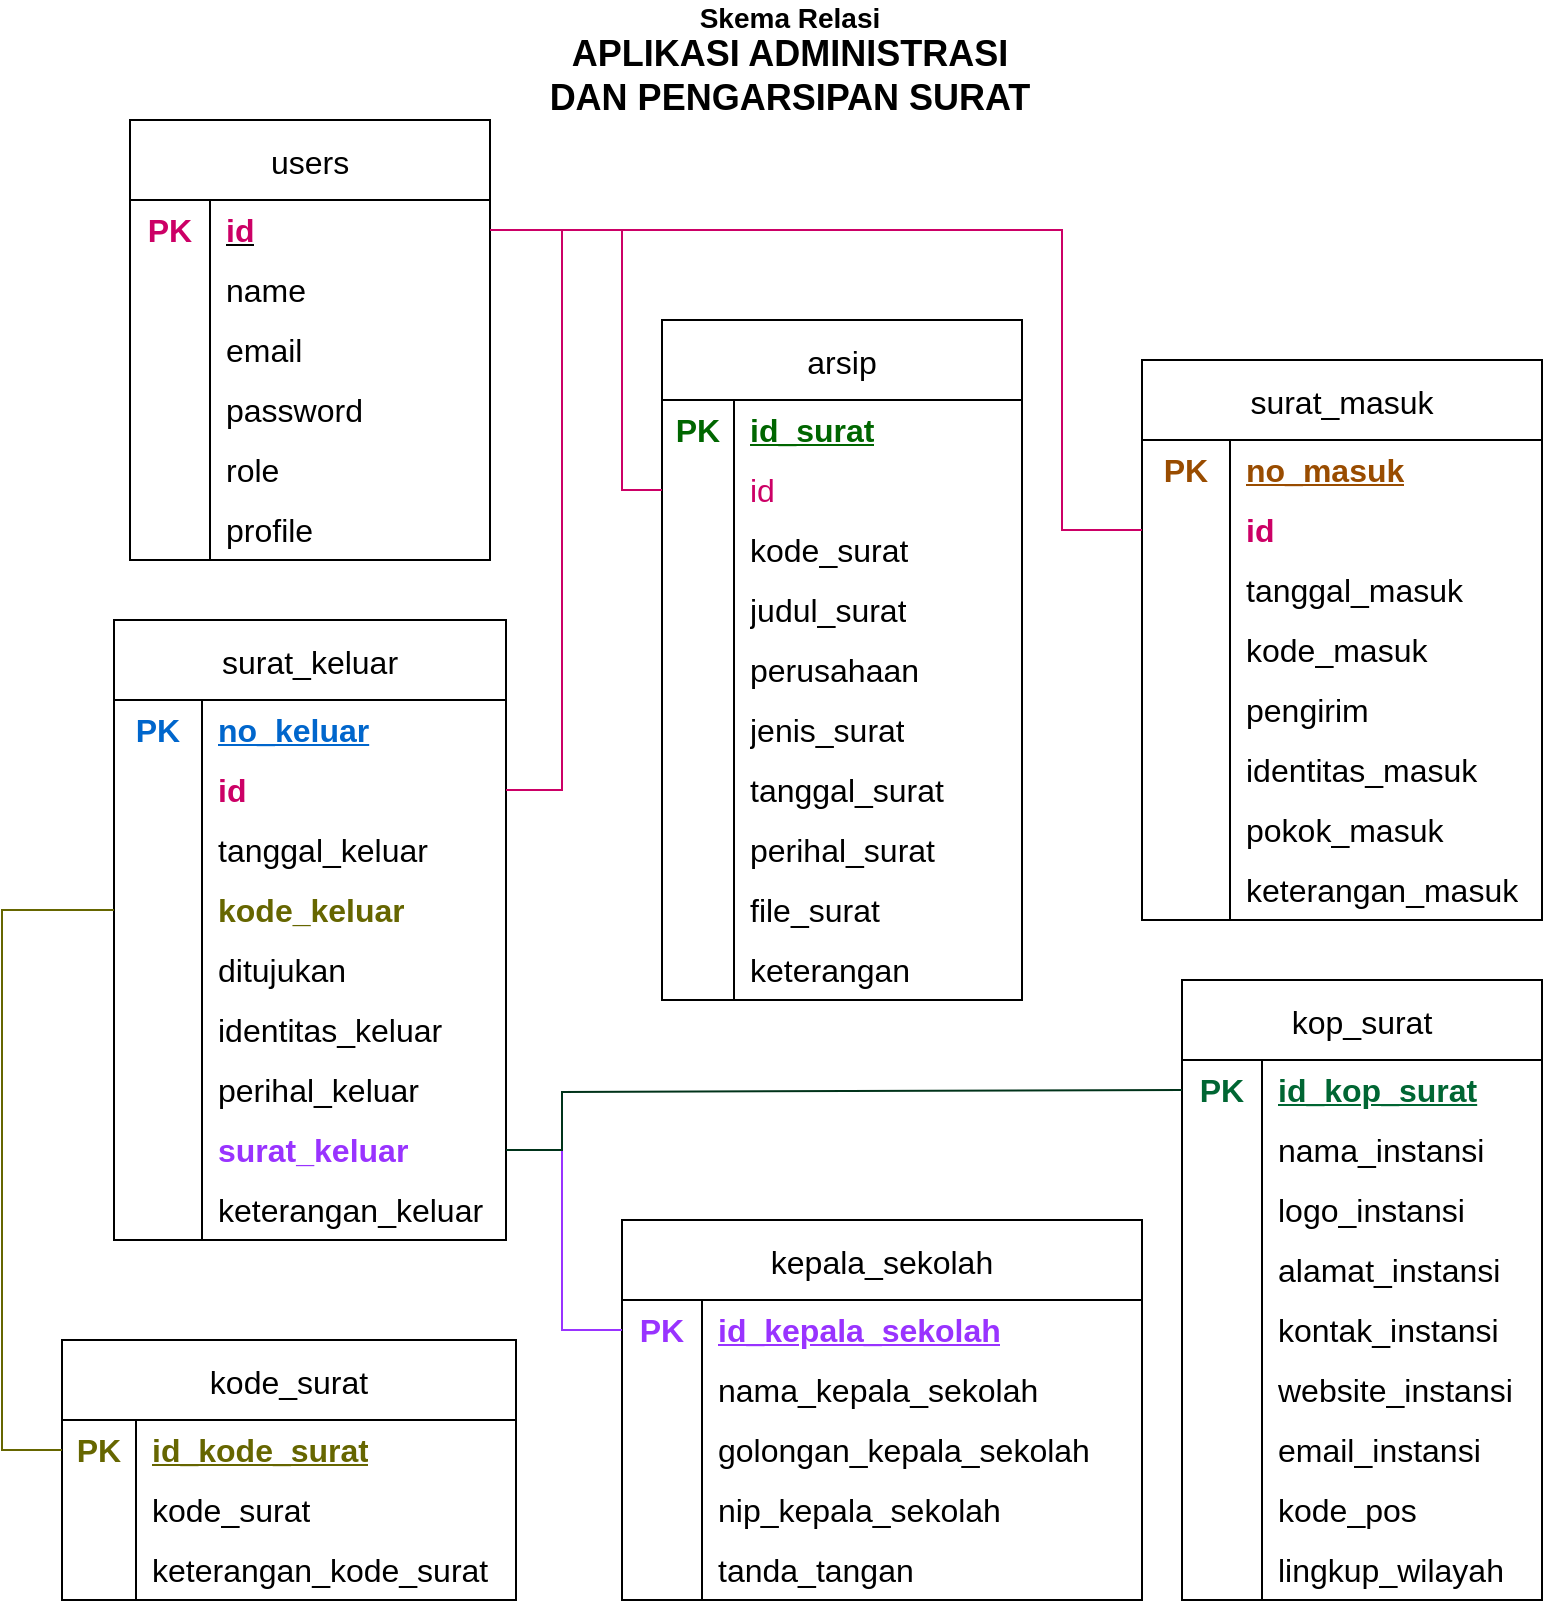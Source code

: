 <mxfile version="22.1.5" type="device">
  <diagram name="Page-1" id="4rf6j6b9VipX6yJ7SyrH">
    <mxGraphModel dx="2311" dy="1389" grid="1" gridSize="10" guides="1" tooltips="1" connect="1" arrows="1" fold="1" page="1" pageScale="1" pageWidth="827" pageHeight="1169" math="0" shadow="0">
      <root>
        <mxCell id="0" />
        <mxCell id="1" parent="0" />
        <mxCell id="3J8MaN5MWI-2DHzcjAFn-1" value="surat_masuk" style="shape=table;startSize=40;container=1;collapsible=0;childLayout=tableLayout;fixedRows=1;rowLines=0;fontStyle=0;strokeColor=default;fontSize=16;" parent="1" vertex="1">
          <mxGeometry x="590" y="320" width="200" height="280" as="geometry" />
        </mxCell>
        <mxCell id="3J8MaN5MWI-2DHzcjAFn-2" value="" style="shape=tableRow;horizontal=0;startSize=0;swimlaneHead=0;swimlaneBody=0;top=0;left=0;bottom=0;right=0;collapsible=0;dropTarget=0;fillColor=none;points=[[0,0.5],[1,0.5]];portConstraint=eastwest;strokeColor=inherit;fontSize=16;strokeWidth=4;" parent="3J8MaN5MWI-2DHzcjAFn-1" vertex="1">
          <mxGeometry y="40" width="200" height="30" as="geometry" />
        </mxCell>
        <mxCell id="3J8MaN5MWI-2DHzcjAFn-3" value="PK" style="shape=partialRectangle;html=1;whiteSpace=wrap;connectable=0;fillColor=none;top=0;left=0;bottom=0;right=0;overflow=hidden;pointerEvents=1;strokeColor=inherit;fontSize=16;fontStyle=1;fontColor=#994C00;" parent="3J8MaN5MWI-2DHzcjAFn-2" vertex="1">
          <mxGeometry width="44" height="30" as="geometry">
            <mxRectangle width="44" height="30" as="alternateBounds" />
          </mxGeometry>
        </mxCell>
        <mxCell id="3J8MaN5MWI-2DHzcjAFn-4" value="&lt;u&gt;no_masuk&lt;/u&gt;" style="shape=partialRectangle;html=1;whiteSpace=wrap;connectable=0;fillColor=none;top=0;left=0;bottom=0;right=0;align=left;spacingLeft=6;overflow=hidden;strokeColor=inherit;fontSize=16;fontStyle=1;fontColor=#994C00;" parent="3J8MaN5MWI-2DHzcjAFn-2" vertex="1">
          <mxGeometry x="44" width="156" height="30" as="geometry">
            <mxRectangle width="156" height="30" as="alternateBounds" />
          </mxGeometry>
        </mxCell>
        <mxCell id="QozbPthCq71kNpS-sbGt-61" value="" style="shape=tableRow;horizontal=0;startSize=0;swimlaneHead=0;swimlaneBody=0;top=0;left=0;bottom=0;right=0;collapsible=0;dropTarget=0;fillColor=none;points=[[0,0.5],[1,0.5]];portConstraint=eastwest;strokeColor=inherit;fontSize=16;" vertex="1" parent="3J8MaN5MWI-2DHzcjAFn-1">
          <mxGeometry y="70" width="200" height="30" as="geometry" />
        </mxCell>
        <mxCell id="QozbPthCq71kNpS-sbGt-62" value="" style="shape=partialRectangle;html=1;whiteSpace=wrap;connectable=0;fillColor=none;top=0;left=0;bottom=0;right=0;overflow=hidden;strokeColor=inherit;fontSize=16;" vertex="1" parent="QozbPthCq71kNpS-sbGt-61">
          <mxGeometry width="44" height="30" as="geometry">
            <mxRectangle width="44" height="30" as="alternateBounds" />
          </mxGeometry>
        </mxCell>
        <mxCell id="QozbPthCq71kNpS-sbGt-63" value="id" style="shape=partialRectangle;html=1;whiteSpace=wrap;connectable=0;fillColor=none;top=0;left=0;bottom=0;right=0;align=left;spacingLeft=6;overflow=hidden;strokeColor=inherit;fontSize=16;fontStyle=1;fontColor=#CC0066;" vertex="1" parent="QozbPthCq71kNpS-sbGt-61">
          <mxGeometry x="44" width="156" height="30" as="geometry">
            <mxRectangle width="156" height="30" as="alternateBounds" />
          </mxGeometry>
        </mxCell>
        <mxCell id="3J8MaN5MWI-2DHzcjAFn-5" value="" style="shape=tableRow;horizontal=0;startSize=0;swimlaneHead=0;swimlaneBody=0;top=0;left=0;bottom=0;right=0;collapsible=0;dropTarget=0;fillColor=none;points=[[0,0.5],[1,0.5]];portConstraint=eastwest;strokeColor=inherit;fontSize=16;" parent="3J8MaN5MWI-2DHzcjAFn-1" vertex="1">
          <mxGeometry y="100" width="200" height="30" as="geometry" />
        </mxCell>
        <mxCell id="3J8MaN5MWI-2DHzcjAFn-6" value="" style="shape=partialRectangle;html=1;whiteSpace=wrap;connectable=0;fillColor=none;top=0;left=0;bottom=0;right=0;overflow=hidden;strokeColor=inherit;fontSize=16;" parent="3J8MaN5MWI-2DHzcjAFn-5" vertex="1">
          <mxGeometry width="44" height="30" as="geometry">
            <mxRectangle width="44" height="30" as="alternateBounds" />
          </mxGeometry>
        </mxCell>
        <mxCell id="3J8MaN5MWI-2DHzcjAFn-7" value="tanggal_masuk" style="shape=partialRectangle;html=1;whiteSpace=wrap;connectable=0;fillColor=none;top=0;left=0;bottom=0;right=0;align=left;spacingLeft=6;overflow=hidden;strokeColor=inherit;fontSize=16;" parent="3J8MaN5MWI-2DHzcjAFn-5" vertex="1">
          <mxGeometry x="44" width="156" height="30" as="geometry">
            <mxRectangle width="156" height="30" as="alternateBounds" />
          </mxGeometry>
        </mxCell>
        <mxCell id="3J8MaN5MWI-2DHzcjAFn-8" value="" style="shape=tableRow;horizontal=0;startSize=0;swimlaneHead=0;swimlaneBody=0;top=0;left=0;bottom=0;right=0;collapsible=0;dropTarget=0;fillColor=none;points=[[0,0.5],[1,0.5]];portConstraint=eastwest;strokeColor=inherit;fontSize=16;" parent="3J8MaN5MWI-2DHzcjAFn-1" vertex="1">
          <mxGeometry y="130" width="200" height="30" as="geometry" />
        </mxCell>
        <mxCell id="3J8MaN5MWI-2DHzcjAFn-9" value="" style="shape=partialRectangle;html=1;whiteSpace=wrap;connectable=0;fillColor=none;top=0;left=0;bottom=0;right=0;overflow=hidden;strokeColor=inherit;fontSize=16;" parent="3J8MaN5MWI-2DHzcjAFn-8" vertex="1">
          <mxGeometry width="44" height="30" as="geometry">
            <mxRectangle width="44" height="30" as="alternateBounds" />
          </mxGeometry>
        </mxCell>
        <mxCell id="3J8MaN5MWI-2DHzcjAFn-10" value="kode_masuk" style="shape=partialRectangle;html=1;whiteSpace=wrap;connectable=0;fillColor=none;top=0;left=0;bottom=0;right=0;align=left;spacingLeft=6;overflow=hidden;strokeColor=inherit;fontSize=16;" parent="3J8MaN5MWI-2DHzcjAFn-8" vertex="1">
          <mxGeometry x="44" width="156" height="30" as="geometry">
            <mxRectangle width="156" height="30" as="alternateBounds" />
          </mxGeometry>
        </mxCell>
        <mxCell id="3J8MaN5MWI-2DHzcjAFn-104" value="" style="shape=tableRow;horizontal=0;startSize=0;swimlaneHead=0;swimlaneBody=0;top=0;left=0;bottom=0;right=0;collapsible=0;dropTarget=0;fillColor=none;points=[[0,0.5],[1,0.5]];portConstraint=eastwest;strokeColor=inherit;fontSize=16;strokeWidth=4;" parent="3J8MaN5MWI-2DHzcjAFn-1" vertex="1">
          <mxGeometry y="160" width="200" height="30" as="geometry" />
        </mxCell>
        <mxCell id="3J8MaN5MWI-2DHzcjAFn-105" value="" style="shape=partialRectangle;html=1;whiteSpace=wrap;connectable=0;fillColor=none;top=0;left=0;bottom=0;right=0;overflow=hidden;pointerEvents=1;strokeColor=inherit;fontSize=16;" parent="3J8MaN5MWI-2DHzcjAFn-104" vertex="1">
          <mxGeometry width="44" height="30" as="geometry">
            <mxRectangle width="44" height="30" as="alternateBounds" />
          </mxGeometry>
        </mxCell>
        <mxCell id="3J8MaN5MWI-2DHzcjAFn-106" value="pengirim" style="shape=partialRectangle;html=1;whiteSpace=wrap;connectable=0;fillColor=none;top=0;left=0;bottom=0;right=0;align=left;spacingLeft=6;overflow=hidden;strokeColor=inherit;fontSize=16;" parent="3J8MaN5MWI-2DHzcjAFn-104" vertex="1">
          <mxGeometry x="44" width="156" height="30" as="geometry">
            <mxRectangle width="156" height="30" as="alternateBounds" />
          </mxGeometry>
        </mxCell>
        <mxCell id="3J8MaN5MWI-2DHzcjAFn-107" value="" style="shape=tableRow;horizontal=0;startSize=0;swimlaneHead=0;swimlaneBody=0;top=0;left=0;bottom=0;right=0;collapsible=0;dropTarget=0;fillColor=none;points=[[0,0.5],[1,0.5]];portConstraint=eastwest;strokeColor=inherit;fontSize=16;" parent="3J8MaN5MWI-2DHzcjAFn-1" vertex="1">
          <mxGeometry y="190" width="200" height="30" as="geometry" />
        </mxCell>
        <mxCell id="3J8MaN5MWI-2DHzcjAFn-108" value="" style="shape=partialRectangle;html=1;whiteSpace=wrap;connectable=0;fillColor=none;top=0;left=0;bottom=0;right=0;overflow=hidden;strokeColor=inherit;fontSize=16;" parent="3J8MaN5MWI-2DHzcjAFn-107" vertex="1">
          <mxGeometry width="44" height="30" as="geometry">
            <mxRectangle width="44" height="30" as="alternateBounds" />
          </mxGeometry>
        </mxCell>
        <mxCell id="3J8MaN5MWI-2DHzcjAFn-109" value="identitas_masuk" style="shape=partialRectangle;html=1;whiteSpace=wrap;connectable=0;fillColor=none;top=0;left=0;bottom=0;right=0;align=left;spacingLeft=6;overflow=hidden;strokeColor=inherit;fontSize=16;" parent="3J8MaN5MWI-2DHzcjAFn-107" vertex="1">
          <mxGeometry x="44" width="156" height="30" as="geometry">
            <mxRectangle width="156" height="30" as="alternateBounds" />
          </mxGeometry>
        </mxCell>
        <mxCell id="3J8MaN5MWI-2DHzcjAFn-110" value="" style="shape=tableRow;horizontal=0;startSize=0;swimlaneHead=0;swimlaneBody=0;top=0;left=0;bottom=0;right=0;collapsible=0;dropTarget=0;fillColor=none;points=[[0,0.5],[1,0.5]];portConstraint=eastwest;strokeColor=inherit;fontSize=16;" parent="3J8MaN5MWI-2DHzcjAFn-1" vertex="1">
          <mxGeometry y="220" width="200" height="30" as="geometry" />
        </mxCell>
        <mxCell id="3J8MaN5MWI-2DHzcjAFn-111" value="" style="shape=partialRectangle;html=1;whiteSpace=wrap;connectable=0;fillColor=none;top=0;left=0;bottom=0;right=0;overflow=hidden;strokeColor=inherit;fontSize=16;" parent="3J8MaN5MWI-2DHzcjAFn-110" vertex="1">
          <mxGeometry width="44" height="30" as="geometry">
            <mxRectangle width="44" height="30" as="alternateBounds" />
          </mxGeometry>
        </mxCell>
        <mxCell id="3J8MaN5MWI-2DHzcjAFn-112" value="pokok_masuk" style="shape=partialRectangle;html=1;whiteSpace=wrap;connectable=0;fillColor=none;top=0;left=0;bottom=0;right=0;align=left;spacingLeft=6;overflow=hidden;strokeColor=inherit;fontSize=16;" parent="3J8MaN5MWI-2DHzcjAFn-110" vertex="1">
          <mxGeometry x="44" width="156" height="30" as="geometry">
            <mxRectangle width="156" height="30" as="alternateBounds" />
          </mxGeometry>
        </mxCell>
        <mxCell id="3J8MaN5MWI-2DHzcjAFn-132" value="" style="shape=tableRow;horizontal=0;startSize=0;swimlaneHead=0;swimlaneBody=0;top=0;left=0;bottom=0;right=0;collapsible=0;dropTarget=0;fillColor=none;points=[[0,0.5],[1,0.5]];portConstraint=eastwest;strokeColor=inherit;fontSize=16;" parent="3J8MaN5MWI-2DHzcjAFn-1" vertex="1">
          <mxGeometry y="250" width="200" height="30" as="geometry" />
        </mxCell>
        <mxCell id="3J8MaN5MWI-2DHzcjAFn-133" value="" style="shape=partialRectangle;html=1;whiteSpace=wrap;connectable=0;fillColor=none;top=0;left=0;bottom=0;right=0;overflow=hidden;strokeColor=inherit;fontSize=16;" parent="3J8MaN5MWI-2DHzcjAFn-132" vertex="1">
          <mxGeometry width="44" height="30" as="geometry">
            <mxRectangle width="44" height="30" as="alternateBounds" />
          </mxGeometry>
        </mxCell>
        <mxCell id="3J8MaN5MWI-2DHzcjAFn-134" value="keterangan_masuk" style="shape=partialRectangle;html=1;whiteSpace=wrap;connectable=0;fillColor=none;top=0;left=0;bottom=0;right=0;align=left;spacingLeft=6;overflow=hidden;strokeColor=inherit;fontSize=16;" parent="3J8MaN5MWI-2DHzcjAFn-132" vertex="1">
          <mxGeometry x="44" width="156" height="30" as="geometry">
            <mxRectangle width="156" height="30" as="alternateBounds" />
          </mxGeometry>
        </mxCell>
        <mxCell id="3J8MaN5MWI-2DHzcjAFn-11" value="surat_keluar" style="shape=table;startSize=40;container=1;collapsible=0;childLayout=tableLayout;fixedRows=1;rowLines=0;fontStyle=0;strokeColor=default;fontSize=16;" parent="1" vertex="1">
          <mxGeometry x="76" y="450" width="196" height="310" as="geometry" />
        </mxCell>
        <mxCell id="3J8MaN5MWI-2DHzcjAFn-12" value="" style="shape=tableRow;horizontal=0;startSize=0;swimlaneHead=0;swimlaneBody=0;top=0;left=0;bottom=0;right=0;collapsible=0;dropTarget=0;fillColor=none;points=[[0,0.5],[1,0.5]];portConstraint=eastwest;strokeColor=inherit;fontSize=16;" parent="3J8MaN5MWI-2DHzcjAFn-11" vertex="1">
          <mxGeometry y="40" width="196" height="30" as="geometry" />
        </mxCell>
        <mxCell id="3J8MaN5MWI-2DHzcjAFn-13" value="&lt;b&gt;PK&lt;/b&gt;" style="shape=partialRectangle;html=1;whiteSpace=wrap;connectable=0;fillColor=none;top=0;left=0;bottom=0;right=0;overflow=hidden;pointerEvents=1;strokeColor=inherit;fontSize=16;fontColor=#0066CC;" parent="3J8MaN5MWI-2DHzcjAFn-12" vertex="1">
          <mxGeometry width="44" height="30" as="geometry">
            <mxRectangle width="44" height="30" as="alternateBounds" />
          </mxGeometry>
        </mxCell>
        <mxCell id="3J8MaN5MWI-2DHzcjAFn-14" value="&lt;u&gt;&lt;b&gt;no_keluar&lt;/b&gt;&lt;/u&gt;" style="shape=partialRectangle;html=1;whiteSpace=wrap;connectable=0;fillColor=none;top=0;left=0;bottom=0;right=0;align=left;spacingLeft=6;overflow=hidden;strokeColor=inherit;fontSize=16;fontColor=#0066CC;" parent="3J8MaN5MWI-2DHzcjAFn-12" vertex="1">
          <mxGeometry x="44" width="152" height="30" as="geometry">
            <mxRectangle width="152" height="30" as="alternateBounds" />
          </mxGeometry>
        </mxCell>
        <mxCell id="QozbPthCq71kNpS-sbGt-30" value="" style="shape=tableRow;horizontal=0;startSize=0;swimlaneHead=0;swimlaneBody=0;top=0;left=0;bottom=0;right=0;collapsible=0;dropTarget=0;fillColor=none;points=[[0,0.5],[1,0.5]];portConstraint=eastwest;strokeColor=inherit;fontSize=16;" vertex="1" parent="3J8MaN5MWI-2DHzcjAFn-11">
          <mxGeometry y="70" width="196" height="30" as="geometry" />
        </mxCell>
        <mxCell id="QozbPthCq71kNpS-sbGt-31" value="" style="shape=partialRectangle;html=1;whiteSpace=wrap;connectable=0;fillColor=none;top=0;left=0;bottom=0;right=0;overflow=hidden;strokeColor=inherit;fontSize=16;" vertex="1" parent="QozbPthCq71kNpS-sbGt-30">
          <mxGeometry width="44" height="30" as="geometry">
            <mxRectangle width="44" height="30" as="alternateBounds" />
          </mxGeometry>
        </mxCell>
        <mxCell id="QozbPthCq71kNpS-sbGt-32" value="&lt;b&gt;id&lt;/b&gt;" style="shape=partialRectangle;html=1;whiteSpace=wrap;connectable=0;fillColor=none;top=0;left=0;bottom=0;right=0;align=left;spacingLeft=6;overflow=hidden;strokeColor=inherit;fontSize=16;fontColor=#CC0066;" vertex="1" parent="QozbPthCq71kNpS-sbGt-30">
          <mxGeometry x="44" width="152" height="30" as="geometry">
            <mxRectangle width="152" height="30" as="alternateBounds" />
          </mxGeometry>
        </mxCell>
        <mxCell id="3J8MaN5MWI-2DHzcjAFn-15" value="" style="shape=tableRow;horizontal=0;startSize=0;swimlaneHead=0;swimlaneBody=0;top=0;left=0;bottom=0;right=0;collapsible=0;dropTarget=0;fillColor=none;points=[[0,0.5],[1,0.5]];portConstraint=eastwest;strokeColor=inherit;fontSize=16;" parent="3J8MaN5MWI-2DHzcjAFn-11" vertex="1">
          <mxGeometry y="100" width="196" height="30" as="geometry" />
        </mxCell>
        <mxCell id="3J8MaN5MWI-2DHzcjAFn-16" value="" style="shape=partialRectangle;html=1;whiteSpace=wrap;connectable=0;fillColor=none;top=0;left=0;bottom=0;right=0;overflow=hidden;strokeColor=inherit;fontSize=16;" parent="3J8MaN5MWI-2DHzcjAFn-15" vertex="1">
          <mxGeometry width="44" height="30" as="geometry">
            <mxRectangle width="44" height="30" as="alternateBounds" />
          </mxGeometry>
        </mxCell>
        <mxCell id="3J8MaN5MWI-2DHzcjAFn-17" value="tanggal_keluar" style="shape=partialRectangle;html=1;whiteSpace=wrap;connectable=0;fillColor=none;top=0;left=0;bottom=0;right=0;align=left;spacingLeft=6;overflow=hidden;strokeColor=inherit;fontSize=16;" parent="3J8MaN5MWI-2DHzcjAFn-15" vertex="1">
          <mxGeometry x="44" width="152" height="30" as="geometry">
            <mxRectangle width="152" height="30" as="alternateBounds" />
          </mxGeometry>
        </mxCell>
        <mxCell id="3J8MaN5MWI-2DHzcjAFn-18" value="" style="shape=tableRow;horizontal=0;startSize=0;swimlaneHead=0;swimlaneBody=0;top=0;left=0;bottom=0;right=0;collapsible=0;dropTarget=0;fillColor=none;points=[[0,0.5],[1,0.5]];portConstraint=eastwest;strokeColor=inherit;fontSize=16;" parent="3J8MaN5MWI-2DHzcjAFn-11" vertex="1">
          <mxGeometry y="130" width="196" height="30" as="geometry" />
        </mxCell>
        <mxCell id="3J8MaN5MWI-2DHzcjAFn-19" value="" style="shape=partialRectangle;html=1;whiteSpace=wrap;connectable=0;fillColor=none;top=0;left=0;bottom=0;right=0;overflow=hidden;strokeColor=inherit;fontSize=16;" parent="3J8MaN5MWI-2DHzcjAFn-18" vertex="1">
          <mxGeometry width="44" height="30" as="geometry">
            <mxRectangle width="44" height="30" as="alternateBounds" />
          </mxGeometry>
        </mxCell>
        <mxCell id="3J8MaN5MWI-2DHzcjAFn-20" value="kode_keluar" style="shape=partialRectangle;html=1;whiteSpace=wrap;connectable=0;fillColor=none;top=0;left=0;bottom=0;right=0;align=left;spacingLeft=6;overflow=hidden;strokeColor=inherit;fontSize=16;fontColor=#666600;fontStyle=1" parent="3J8MaN5MWI-2DHzcjAFn-18" vertex="1">
          <mxGeometry x="44" width="152" height="30" as="geometry">
            <mxRectangle width="152" height="30" as="alternateBounds" />
          </mxGeometry>
        </mxCell>
        <mxCell id="3J8MaN5MWI-2DHzcjAFn-135" value="" style="shape=tableRow;horizontal=0;startSize=0;swimlaneHead=0;swimlaneBody=0;top=0;left=0;bottom=0;right=0;collapsible=0;dropTarget=0;fillColor=none;points=[[0,0.5],[1,0.5]];portConstraint=eastwest;strokeColor=inherit;fontSize=16;" parent="3J8MaN5MWI-2DHzcjAFn-11" vertex="1">
          <mxGeometry y="160" width="196" height="30" as="geometry" />
        </mxCell>
        <mxCell id="3J8MaN5MWI-2DHzcjAFn-136" value="" style="shape=partialRectangle;html=1;whiteSpace=wrap;connectable=0;fillColor=none;top=0;left=0;bottom=0;right=0;overflow=hidden;pointerEvents=1;strokeColor=inherit;fontSize=16;" parent="3J8MaN5MWI-2DHzcjAFn-135" vertex="1">
          <mxGeometry width="44" height="30" as="geometry">
            <mxRectangle width="44" height="30" as="alternateBounds" />
          </mxGeometry>
        </mxCell>
        <mxCell id="3J8MaN5MWI-2DHzcjAFn-137" value="ditujukan" style="shape=partialRectangle;html=1;whiteSpace=wrap;connectable=0;fillColor=none;top=0;left=0;bottom=0;right=0;align=left;spacingLeft=6;overflow=hidden;strokeColor=inherit;fontSize=16;" parent="3J8MaN5MWI-2DHzcjAFn-135" vertex="1">
          <mxGeometry x="44" width="152" height="30" as="geometry">
            <mxRectangle width="152" height="30" as="alternateBounds" />
          </mxGeometry>
        </mxCell>
        <mxCell id="3J8MaN5MWI-2DHzcjAFn-138" value="" style="shape=tableRow;horizontal=0;startSize=0;swimlaneHead=0;swimlaneBody=0;top=0;left=0;bottom=0;right=0;collapsible=0;dropTarget=0;fillColor=none;points=[[0,0.5],[1,0.5]];portConstraint=eastwest;strokeColor=inherit;fontSize=16;" parent="3J8MaN5MWI-2DHzcjAFn-11" vertex="1">
          <mxGeometry y="190" width="196" height="30" as="geometry" />
        </mxCell>
        <mxCell id="3J8MaN5MWI-2DHzcjAFn-139" value="" style="shape=partialRectangle;html=1;whiteSpace=wrap;connectable=0;fillColor=none;top=0;left=0;bottom=0;right=0;overflow=hidden;strokeColor=inherit;fontSize=16;" parent="3J8MaN5MWI-2DHzcjAFn-138" vertex="1">
          <mxGeometry width="44" height="30" as="geometry">
            <mxRectangle width="44" height="30" as="alternateBounds" />
          </mxGeometry>
        </mxCell>
        <mxCell id="3J8MaN5MWI-2DHzcjAFn-140" value="identitas_keluar" style="shape=partialRectangle;html=1;whiteSpace=wrap;connectable=0;fillColor=none;top=0;left=0;bottom=0;right=0;align=left;spacingLeft=6;overflow=hidden;strokeColor=inherit;fontSize=16;" parent="3J8MaN5MWI-2DHzcjAFn-138" vertex="1">
          <mxGeometry x="44" width="152" height="30" as="geometry">
            <mxRectangle width="152" height="30" as="alternateBounds" />
          </mxGeometry>
        </mxCell>
        <mxCell id="3J8MaN5MWI-2DHzcjAFn-141" value="" style="shape=tableRow;horizontal=0;startSize=0;swimlaneHead=0;swimlaneBody=0;top=0;left=0;bottom=0;right=0;collapsible=0;dropTarget=0;fillColor=none;points=[[0,0.5],[1,0.5]];portConstraint=eastwest;strokeColor=inherit;fontSize=16;" parent="3J8MaN5MWI-2DHzcjAFn-11" vertex="1">
          <mxGeometry y="220" width="196" height="30" as="geometry" />
        </mxCell>
        <mxCell id="3J8MaN5MWI-2DHzcjAFn-142" value="" style="shape=partialRectangle;html=1;whiteSpace=wrap;connectable=0;fillColor=none;top=0;left=0;bottom=0;right=0;overflow=hidden;strokeColor=inherit;fontSize=16;" parent="3J8MaN5MWI-2DHzcjAFn-141" vertex="1">
          <mxGeometry width="44" height="30" as="geometry">
            <mxRectangle width="44" height="30" as="alternateBounds" />
          </mxGeometry>
        </mxCell>
        <mxCell id="3J8MaN5MWI-2DHzcjAFn-143" value="perihal_keluar" style="shape=partialRectangle;html=1;whiteSpace=wrap;connectable=0;fillColor=none;top=0;left=0;bottom=0;right=0;align=left;spacingLeft=6;overflow=hidden;strokeColor=inherit;fontSize=16;" parent="3J8MaN5MWI-2DHzcjAFn-141" vertex="1">
          <mxGeometry x="44" width="152" height="30" as="geometry">
            <mxRectangle width="152" height="30" as="alternateBounds" />
          </mxGeometry>
        </mxCell>
        <mxCell id="3J8MaN5MWI-2DHzcjAFn-144" value="" style="shape=tableRow;horizontal=0;startSize=0;swimlaneHead=0;swimlaneBody=0;top=0;left=0;bottom=0;right=0;collapsible=0;dropTarget=0;fillColor=none;points=[[0,0.5],[1,0.5]];portConstraint=eastwest;strokeColor=inherit;fontSize=16;" parent="3J8MaN5MWI-2DHzcjAFn-11" vertex="1">
          <mxGeometry y="250" width="196" height="30" as="geometry" />
        </mxCell>
        <mxCell id="3J8MaN5MWI-2DHzcjAFn-145" value="" style="shape=partialRectangle;html=1;whiteSpace=wrap;connectable=0;fillColor=none;top=0;left=0;bottom=0;right=0;overflow=hidden;strokeColor=inherit;fontSize=16;" parent="3J8MaN5MWI-2DHzcjAFn-144" vertex="1">
          <mxGeometry width="44" height="30" as="geometry">
            <mxRectangle width="44" height="30" as="alternateBounds" />
          </mxGeometry>
        </mxCell>
        <mxCell id="3J8MaN5MWI-2DHzcjAFn-146" value="surat_keluar" style="shape=partialRectangle;html=1;whiteSpace=wrap;connectable=0;fillColor=none;top=0;left=0;bottom=0;right=0;align=left;spacingLeft=6;overflow=hidden;strokeColor=inherit;fontSize=16;fontColor=#9933FF;fontStyle=1" parent="3J8MaN5MWI-2DHzcjAFn-144" vertex="1">
          <mxGeometry x="44" width="152" height="30" as="geometry">
            <mxRectangle width="152" height="30" as="alternateBounds" />
          </mxGeometry>
        </mxCell>
        <mxCell id="3J8MaN5MWI-2DHzcjAFn-147" value="" style="shape=tableRow;horizontal=0;startSize=0;swimlaneHead=0;swimlaneBody=0;top=0;left=0;bottom=0;right=0;collapsible=0;dropTarget=0;fillColor=none;points=[[0,0.5],[1,0.5]];portConstraint=eastwest;strokeColor=inherit;fontSize=16;" parent="3J8MaN5MWI-2DHzcjAFn-11" vertex="1">
          <mxGeometry y="280" width="196" height="30" as="geometry" />
        </mxCell>
        <mxCell id="3J8MaN5MWI-2DHzcjAFn-148" value="" style="shape=partialRectangle;html=1;whiteSpace=wrap;connectable=0;fillColor=none;top=0;left=0;bottom=0;right=0;overflow=hidden;strokeColor=inherit;fontSize=16;" parent="3J8MaN5MWI-2DHzcjAFn-147" vertex="1">
          <mxGeometry width="44" height="30" as="geometry">
            <mxRectangle width="44" height="30" as="alternateBounds" />
          </mxGeometry>
        </mxCell>
        <mxCell id="3J8MaN5MWI-2DHzcjAFn-149" value="keterangan_keluar" style="shape=partialRectangle;html=1;whiteSpace=wrap;connectable=0;fillColor=none;top=0;left=0;bottom=0;right=0;align=left;spacingLeft=6;overflow=hidden;strokeColor=inherit;fontSize=16;" parent="3J8MaN5MWI-2DHzcjAFn-147" vertex="1">
          <mxGeometry x="44" width="152" height="30" as="geometry">
            <mxRectangle width="152" height="30" as="alternateBounds" />
          </mxGeometry>
        </mxCell>
        <mxCell id="3J8MaN5MWI-2DHzcjAFn-44" value="&lt;font style=&quot;&quot;&gt;&lt;span style=&quot;font-size: 14px;&quot;&gt;&lt;b&gt;Skema Relasi&lt;/b&gt;&lt;/span&gt;&lt;br&gt;&lt;b style=&quot;&quot;&gt;&lt;font style=&quot;font-size: 18px;&quot;&gt;APLIKASI ADMINISTRASI DAN PENGARSIPAN SURAT&lt;/font&gt;&lt;/b&gt;&lt;br&gt;&lt;/font&gt;" style="text;html=1;strokeColor=none;fillColor=none;align=center;verticalAlign=middle;whiteSpace=wrap;rounded=0;" parent="1" vertex="1">
          <mxGeometry x="289" y="140" width="250" height="60" as="geometry" />
        </mxCell>
        <mxCell id="3J8MaN5MWI-2DHzcjAFn-45" value="arsip" style="shape=table;startSize=40;container=1;collapsible=0;childLayout=tableLayout;fixedRows=1;rowLines=0;fontStyle=0;strokeColor=default;fontSize=16;" parent="1" vertex="1">
          <mxGeometry x="350" y="300" width="180" height="340" as="geometry" />
        </mxCell>
        <mxCell id="3J8MaN5MWI-2DHzcjAFn-46" value="" style="shape=tableRow;horizontal=0;startSize=0;swimlaneHead=0;swimlaneBody=0;top=0;left=0;bottom=0;right=0;collapsible=0;dropTarget=0;fillColor=none;points=[[0,0.5],[1,0.5]];portConstraint=eastwest;strokeColor=inherit;fontSize=16;" parent="3J8MaN5MWI-2DHzcjAFn-45" vertex="1">
          <mxGeometry y="40" width="180" height="30" as="geometry" />
        </mxCell>
        <mxCell id="3J8MaN5MWI-2DHzcjAFn-47" value="&lt;b&gt;PK&lt;/b&gt;" style="shape=partialRectangle;html=1;whiteSpace=wrap;connectable=0;fillColor=none;top=0;left=0;bottom=0;right=0;overflow=hidden;pointerEvents=1;strokeColor=inherit;fontSize=16;fontColor=#006600;" parent="3J8MaN5MWI-2DHzcjAFn-46" vertex="1">
          <mxGeometry width="36" height="30" as="geometry">
            <mxRectangle width="36" height="30" as="alternateBounds" />
          </mxGeometry>
        </mxCell>
        <mxCell id="3J8MaN5MWI-2DHzcjAFn-48" value="&lt;b&gt;&lt;u&gt;id_surat&lt;/u&gt;&lt;/b&gt;" style="shape=partialRectangle;html=1;whiteSpace=wrap;connectable=0;fillColor=none;top=0;left=0;bottom=0;right=0;align=left;spacingLeft=6;overflow=hidden;strokeColor=inherit;fontSize=16;fontColor=#006600;" parent="3J8MaN5MWI-2DHzcjAFn-46" vertex="1">
          <mxGeometry x="36" width="144" height="30" as="geometry">
            <mxRectangle width="144" height="30" as="alternateBounds" />
          </mxGeometry>
        </mxCell>
        <mxCell id="QozbPthCq71kNpS-sbGt-2" value="" style="shape=tableRow;horizontal=0;startSize=0;swimlaneHead=0;swimlaneBody=0;top=0;left=0;bottom=0;right=0;collapsible=0;dropTarget=0;fillColor=none;points=[[0,0.5],[1,0.5]];portConstraint=eastwest;strokeColor=inherit;fontSize=16;" vertex="1" parent="3J8MaN5MWI-2DHzcjAFn-45">
          <mxGeometry y="70" width="180" height="30" as="geometry" />
        </mxCell>
        <mxCell id="QozbPthCq71kNpS-sbGt-3" value="" style="shape=partialRectangle;html=1;whiteSpace=wrap;connectable=0;fillColor=none;top=0;left=0;bottom=0;right=0;overflow=hidden;strokeColor=inherit;fontSize=16;" vertex="1" parent="QozbPthCq71kNpS-sbGt-2">
          <mxGeometry width="36" height="30" as="geometry">
            <mxRectangle width="36" height="30" as="alternateBounds" />
          </mxGeometry>
        </mxCell>
        <mxCell id="QozbPthCq71kNpS-sbGt-4" value="&lt;font color=&quot;#cc0066&quot;&gt;id&lt;/font&gt;" style="shape=partialRectangle;html=1;whiteSpace=wrap;connectable=0;fillColor=none;top=0;left=0;bottom=0;right=0;align=left;spacingLeft=6;overflow=hidden;strokeColor=inherit;fontSize=16;" vertex="1" parent="QozbPthCq71kNpS-sbGt-2">
          <mxGeometry x="36" width="144" height="30" as="geometry">
            <mxRectangle width="144" height="30" as="alternateBounds" />
          </mxGeometry>
        </mxCell>
        <mxCell id="3J8MaN5MWI-2DHzcjAFn-49" value="" style="shape=tableRow;horizontal=0;startSize=0;swimlaneHead=0;swimlaneBody=0;top=0;left=0;bottom=0;right=0;collapsible=0;dropTarget=0;fillColor=none;points=[[0,0.5],[1,0.5]];portConstraint=eastwest;strokeColor=inherit;fontSize=16;" parent="3J8MaN5MWI-2DHzcjAFn-45" vertex="1">
          <mxGeometry y="100" width="180" height="30" as="geometry" />
        </mxCell>
        <mxCell id="3J8MaN5MWI-2DHzcjAFn-50" value="" style="shape=partialRectangle;html=1;whiteSpace=wrap;connectable=0;fillColor=none;top=0;left=0;bottom=0;right=0;overflow=hidden;strokeColor=inherit;fontSize=16;" parent="3J8MaN5MWI-2DHzcjAFn-49" vertex="1">
          <mxGeometry width="36" height="30" as="geometry">
            <mxRectangle width="36" height="30" as="alternateBounds" />
          </mxGeometry>
        </mxCell>
        <mxCell id="3J8MaN5MWI-2DHzcjAFn-51" value="kode_surat" style="shape=partialRectangle;html=1;whiteSpace=wrap;connectable=0;fillColor=none;top=0;left=0;bottom=0;right=0;align=left;spacingLeft=6;overflow=hidden;strokeColor=inherit;fontSize=16;" parent="3J8MaN5MWI-2DHzcjAFn-49" vertex="1">
          <mxGeometry x="36" width="144" height="30" as="geometry">
            <mxRectangle width="144" height="30" as="alternateBounds" />
          </mxGeometry>
        </mxCell>
        <mxCell id="3J8MaN5MWI-2DHzcjAFn-52" value="" style="shape=tableRow;horizontal=0;startSize=0;swimlaneHead=0;swimlaneBody=0;top=0;left=0;bottom=0;right=0;collapsible=0;dropTarget=0;fillColor=none;points=[[0,0.5],[1,0.5]];portConstraint=eastwest;strokeColor=inherit;fontSize=16;" parent="3J8MaN5MWI-2DHzcjAFn-45" vertex="1">
          <mxGeometry y="130" width="180" height="30" as="geometry" />
        </mxCell>
        <mxCell id="3J8MaN5MWI-2DHzcjAFn-53" value="" style="shape=partialRectangle;html=1;whiteSpace=wrap;connectable=0;fillColor=none;top=0;left=0;bottom=0;right=0;overflow=hidden;strokeColor=inherit;fontSize=16;" parent="3J8MaN5MWI-2DHzcjAFn-52" vertex="1">
          <mxGeometry width="36" height="30" as="geometry">
            <mxRectangle width="36" height="30" as="alternateBounds" />
          </mxGeometry>
        </mxCell>
        <mxCell id="3J8MaN5MWI-2DHzcjAFn-54" value="judul_surat" style="shape=partialRectangle;html=1;whiteSpace=wrap;connectable=0;fillColor=none;top=0;left=0;bottom=0;right=0;align=left;spacingLeft=6;overflow=hidden;strokeColor=inherit;fontSize=16;" parent="3J8MaN5MWI-2DHzcjAFn-52" vertex="1">
          <mxGeometry x="36" width="144" height="30" as="geometry">
            <mxRectangle width="144" height="30" as="alternateBounds" />
          </mxGeometry>
        </mxCell>
        <mxCell id="3J8MaN5MWI-2DHzcjAFn-186" value="" style="shape=tableRow;horizontal=0;startSize=0;swimlaneHead=0;swimlaneBody=0;top=0;left=0;bottom=0;right=0;collapsible=0;dropTarget=0;fillColor=none;points=[[0,0.5],[1,0.5]];portConstraint=eastwest;strokeColor=inherit;fontSize=16;" parent="3J8MaN5MWI-2DHzcjAFn-45" vertex="1">
          <mxGeometry y="160" width="180" height="30" as="geometry" />
        </mxCell>
        <mxCell id="3J8MaN5MWI-2DHzcjAFn-187" value="" style="shape=partialRectangle;html=1;whiteSpace=wrap;connectable=0;fillColor=none;top=0;left=0;bottom=0;right=0;overflow=hidden;pointerEvents=1;strokeColor=inherit;fontSize=16;" parent="3J8MaN5MWI-2DHzcjAFn-186" vertex="1">
          <mxGeometry width="36" height="30" as="geometry">
            <mxRectangle width="36" height="30" as="alternateBounds" />
          </mxGeometry>
        </mxCell>
        <mxCell id="3J8MaN5MWI-2DHzcjAFn-188" value="perusahaan" style="shape=partialRectangle;html=1;whiteSpace=wrap;connectable=0;fillColor=none;top=0;left=0;bottom=0;right=0;align=left;spacingLeft=6;overflow=hidden;strokeColor=inherit;fontSize=16;" parent="3J8MaN5MWI-2DHzcjAFn-186" vertex="1">
          <mxGeometry x="36" width="144" height="30" as="geometry">
            <mxRectangle width="144" height="30" as="alternateBounds" />
          </mxGeometry>
        </mxCell>
        <mxCell id="3J8MaN5MWI-2DHzcjAFn-189" value="" style="shape=tableRow;horizontal=0;startSize=0;swimlaneHead=0;swimlaneBody=0;top=0;left=0;bottom=0;right=0;collapsible=0;dropTarget=0;fillColor=none;points=[[0,0.5],[1,0.5]];portConstraint=eastwest;strokeColor=inherit;fontSize=16;" parent="3J8MaN5MWI-2DHzcjAFn-45" vertex="1">
          <mxGeometry y="190" width="180" height="30" as="geometry" />
        </mxCell>
        <mxCell id="3J8MaN5MWI-2DHzcjAFn-190" value="" style="shape=partialRectangle;html=1;whiteSpace=wrap;connectable=0;fillColor=none;top=0;left=0;bottom=0;right=0;overflow=hidden;strokeColor=inherit;fontSize=16;" parent="3J8MaN5MWI-2DHzcjAFn-189" vertex="1">
          <mxGeometry width="36" height="30" as="geometry">
            <mxRectangle width="36" height="30" as="alternateBounds" />
          </mxGeometry>
        </mxCell>
        <mxCell id="3J8MaN5MWI-2DHzcjAFn-191" value="jenis_surat" style="shape=partialRectangle;html=1;whiteSpace=wrap;connectable=0;fillColor=none;top=0;left=0;bottom=0;right=0;align=left;spacingLeft=6;overflow=hidden;strokeColor=inherit;fontSize=16;" parent="3J8MaN5MWI-2DHzcjAFn-189" vertex="1">
          <mxGeometry x="36" width="144" height="30" as="geometry">
            <mxRectangle width="144" height="30" as="alternateBounds" />
          </mxGeometry>
        </mxCell>
        <mxCell id="3J8MaN5MWI-2DHzcjAFn-192" value="" style="shape=tableRow;horizontal=0;startSize=0;swimlaneHead=0;swimlaneBody=0;top=0;left=0;bottom=0;right=0;collapsible=0;dropTarget=0;fillColor=none;points=[[0,0.5],[1,0.5]];portConstraint=eastwest;strokeColor=inherit;fontSize=16;" parent="3J8MaN5MWI-2DHzcjAFn-45" vertex="1">
          <mxGeometry y="220" width="180" height="30" as="geometry" />
        </mxCell>
        <mxCell id="3J8MaN5MWI-2DHzcjAFn-193" value="" style="shape=partialRectangle;html=1;whiteSpace=wrap;connectable=0;fillColor=none;top=0;left=0;bottom=0;right=0;overflow=hidden;strokeColor=inherit;fontSize=16;" parent="3J8MaN5MWI-2DHzcjAFn-192" vertex="1">
          <mxGeometry width="36" height="30" as="geometry">
            <mxRectangle width="36" height="30" as="alternateBounds" />
          </mxGeometry>
        </mxCell>
        <mxCell id="3J8MaN5MWI-2DHzcjAFn-194" value="tanggal_surat" style="shape=partialRectangle;html=1;whiteSpace=wrap;connectable=0;fillColor=none;top=0;left=0;bottom=0;right=0;align=left;spacingLeft=6;overflow=hidden;strokeColor=inherit;fontSize=16;" parent="3J8MaN5MWI-2DHzcjAFn-192" vertex="1">
          <mxGeometry x="36" width="144" height="30" as="geometry">
            <mxRectangle width="144" height="30" as="alternateBounds" />
          </mxGeometry>
        </mxCell>
        <mxCell id="3J8MaN5MWI-2DHzcjAFn-195" value="" style="shape=tableRow;horizontal=0;startSize=0;swimlaneHead=0;swimlaneBody=0;top=0;left=0;bottom=0;right=0;collapsible=0;dropTarget=0;fillColor=none;points=[[0,0.5],[1,0.5]];portConstraint=eastwest;strokeColor=inherit;fontSize=16;" parent="3J8MaN5MWI-2DHzcjAFn-45" vertex="1">
          <mxGeometry y="250" width="180" height="30" as="geometry" />
        </mxCell>
        <mxCell id="3J8MaN5MWI-2DHzcjAFn-196" value="" style="shape=partialRectangle;html=1;whiteSpace=wrap;connectable=0;fillColor=none;top=0;left=0;bottom=0;right=0;overflow=hidden;pointerEvents=1;strokeColor=inherit;fontSize=16;" parent="3J8MaN5MWI-2DHzcjAFn-195" vertex="1">
          <mxGeometry width="36" height="30" as="geometry">
            <mxRectangle width="36" height="30" as="alternateBounds" />
          </mxGeometry>
        </mxCell>
        <mxCell id="3J8MaN5MWI-2DHzcjAFn-197" value="perihal_surat" style="shape=partialRectangle;html=1;whiteSpace=wrap;connectable=0;fillColor=none;top=0;left=0;bottom=0;right=0;align=left;spacingLeft=6;overflow=hidden;strokeColor=inherit;fontSize=16;" parent="3J8MaN5MWI-2DHzcjAFn-195" vertex="1">
          <mxGeometry x="36" width="144" height="30" as="geometry">
            <mxRectangle width="144" height="30" as="alternateBounds" />
          </mxGeometry>
        </mxCell>
        <mxCell id="3J8MaN5MWI-2DHzcjAFn-198" value="" style="shape=tableRow;horizontal=0;startSize=0;swimlaneHead=0;swimlaneBody=0;top=0;left=0;bottom=0;right=0;collapsible=0;dropTarget=0;fillColor=none;points=[[0,0.5],[1,0.5]];portConstraint=eastwest;strokeColor=inherit;fontSize=16;" parent="3J8MaN5MWI-2DHzcjAFn-45" vertex="1">
          <mxGeometry y="280" width="180" height="30" as="geometry" />
        </mxCell>
        <mxCell id="3J8MaN5MWI-2DHzcjAFn-199" value="" style="shape=partialRectangle;html=1;whiteSpace=wrap;connectable=0;fillColor=none;top=0;left=0;bottom=0;right=0;overflow=hidden;strokeColor=inherit;fontSize=16;" parent="3J8MaN5MWI-2DHzcjAFn-198" vertex="1">
          <mxGeometry width="36" height="30" as="geometry">
            <mxRectangle width="36" height="30" as="alternateBounds" />
          </mxGeometry>
        </mxCell>
        <mxCell id="3J8MaN5MWI-2DHzcjAFn-200" value="file_surat" style="shape=partialRectangle;html=1;whiteSpace=wrap;connectable=0;fillColor=none;top=0;left=0;bottom=0;right=0;align=left;spacingLeft=6;overflow=hidden;strokeColor=inherit;fontSize=16;" parent="3J8MaN5MWI-2DHzcjAFn-198" vertex="1">
          <mxGeometry x="36" width="144" height="30" as="geometry">
            <mxRectangle width="144" height="30" as="alternateBounds" />
          </mxGeometry>
        </mxCell>
        <mxCell id="3J8MaN5MWI-2DHzcjAFn-201" value="" style="shape=tableRow;horizontal=0;startSize=0;swimlaneHead=0;swimlaneBody=0;top=0;left=0;bottom=0;right=0;collapsible=0;dropTarget=0;fillColor=none;points=[[0,0.5],[1,0.5]];portConstraint=eastwest;strokeColor=inherit;fontSize=16;" parent="3J8MaN5MWI-2DHzcjAFn-45" vertex="1">
          <mxGeometry y="310" width="180" height="30" as="geometry" />
        </mxCell>
        <mxCell id="3J8MaN5MWI-2DHzcjAFn-202" value="" style="shape=partialRectangle;html=1;whiteSpace=wrap;connectable=0;fillColor=none;top=0;left=0;bottom=0;right=0;overflow=hidden;strokeColor=inherit;fontSize=16;" parent="3J8MaN5MWI-2DHzcjAFn-201" vertex="1">
          <mxGeometry width="36" height="30" as="geometry">
            <mxRectangle width="36" height="30" as="alternateBounds" />
          </mxGeometry>
        </mxCell>
        <mxCell id="3J8MaN5MWI-2DHzcjAFn-203" value="keterangan" style="shape=partialRectangle;html=1;whiteSpace=wrap;connectable=0;fillColor=none;top=0;left=0;bottom=0;right=0;align=left;spacingLeft=6;overflow=hidden;strokeColor=inherit;fontSize=16;" parent="3J8MaN5MWI-2DHzcjAFn-201" vertex="1">
          <mxGeometry x="36" width="144" height="30" as="geometry">
            <mxRectangle width="144" height="30" as="alternateBounds" />
          </mxGeometry>
        </mxCell>
        <mxCell id="3J8MaN5MWI-2DHzcjAFn-55" value="users" style="shape=table;startSize=40;container=1;collapsible=0;childLayout=tableLayout;fixedRows=1;rowLines=0;fontStyle=0;strokeColor=default;fontSize=16;" parent="1" vertex="1">
          <mxGeometry x="84" y="200" width="180" height="220" as="geometry" />
        </mxCell>
        <mxCell id="3J8MaN5MWI-2DHzcjAFn-56" value="" style="shape=tableRow;horizontal=0;startSize=0;swimlaneHead=0;swimlaneBody=0;top=0;left=0;bottom=0;right=0;collapsible=0;dropTarget=0;fillColor=none;points=[[0,0.5],[1,0.5]];portConstraint=eastwest;strokeColor=inherit;fontSize=16;" parent="3J8MaN5MWI-2DHzcjAFn-55" vertex="1">
          <mxGeometry y="40" width="180" height="30" as="geometry" />
        </mxCell>
        <mxCell id="3J8MaN5MWI-2DHzcjAFn-57" value="&lt;font color=&quot;#cc0066&quot;&gt;PK&lt;/font&gt;" style="shape=partialRectangle;html=1;whiteSpace=wrap;connectable=0;fillColor=none;top=0;left=0;bottom=0;right=0;overflow=hidden;pointerEvents=1;strokeColor=inherit;fontSize=16;fontStyle=1" parent="3J8MaN5MWI-2DHzcjAFn-56" vertex="1">
          <mxGeometry width="40" height="30" as="geometry">
            <mxRectangle width="40" height="30" as="alternateBounds" />
          </mxGeometry>
        </mxCell>
        <mxCell id="3J8MaN5MWI-2DHzcjAFn-58" value="&lt;u&gt;&lt;font color=&quot;#cc0066&quot;&gt;id&lt;/font&gt;&lt;/u&gt;" style="shape=partialRectangle;html=1;whiteSpace=wrap;connectable=0;fillColor=none;top=0;left=0;bottom=0;right=0;align=left;spacingLeft=6;overflow=hidden;strokeColor=inherit;fontSize=16;fontStyle=1" parent="3J8MaN5MWI-2DHzcjAFn-56" vertex="1">
          <mxGeometry x="40" width="140" height="30" as="geometry">
            <mxRectangle width="140" height="30" as="alternateBounds" />
          </mxGeometry>
        </mxCell>
        <mxCell id="3J8MaN5MWI-2DHzcjAFn-59" value="" style="shape=tableRow;horizontal=0;startSize=0;swimlaneHead=0;swimlaneBody=0;top=0;left=0;bottom=0;right=0;collapsible=0;dropTarget=0;fillColor=none;points=[[0,0.5],[1,0.5]];portConstraint=eastwest;strokeColor=inherit;fontSize=16;" parent="3J8MaN5MWI-2DHzcjAFn-55" vertex="1">
          <mxGeometry y="70" width="180" height="30" as="geometry" />
        </mxCell>
        <mxCell id="3J8MaN5MWI-2DHzcjAFn-60" value="" style="shape=partialRectangle;html=1;whiteSpace=wrap;connectable=0;fillColor=none;top=0;left=0;bottom=0;right=0;overflow=hidden;strokeColor=inherit;fontSize=16;" parent="3J8MaN5MWI-2DHzcjAFn-59" vertex="1">
          <mxGeometry width="40" height="30" as="geometry">
            <mxRectangle width="40" height="30" as="alternateBounds" />
          </mxGeometry>
        </mxCell>
        <mxCell id="3J8MaN5MWI-2DHzcjAFn-61" value="name" style="shape=partialRectangle;html=1;whiteSpace=wrap;connectable=0;fillColor=none;top=0;left=0;bottom=0;right=0;align=left;spacingLeft=6;overflow=hidden;strokeColor=inherit;fontSize=16;" parent="3J8MaN5MWI-2DHzcjAFn-59" vertex="1">
          <mxGeometry x="40" width="140" height="30" as="geometry">
            <mxRectangle width="140" height="30" as="alternateBounds" />
          </mxGeometry>
        </mxCell>
        <mxCell id="3J8MaN5MWI-2DHzcjAFn-62" value="" style="shape=tableRow;horizontal=0;startSize=0;swimlaneHead=0;swimlaneBody=0;top=0;left=0;bottom=0;right=0;collapsible=0;dropTarget=0;fillColor=none;points=[[0,0.5],[1,0.5]];portConstraint=eastwest;strokeColor=inherit;fontSize=16;" parent="3J8MaN5MWI-2DHzcjAFn-55" vertex="1">
          <mxGeometry y="100" width="180" height="30" as="geometry" />
        </mxCell>
        <mxCell id="3J8MaN5MWI-2DHzcjAFn-63" value="" style="shape=partialRectangle;html=1;whiteSpace=wrap;connectable=0;fillColor=none;top=0;left=0;bottom=0;right=0;overflow=hidden;strokeColor=inherit;fontSize=16;" parent="3J8MaN5MWI-2DHzcjAFn-62" vertex="1">
          <mxGeometry width="40" height="30" as="geometry">
            <mxRectangle width="40" height="30" as="alternateBounds" />
          </mxGeometry>
        </mxCell>
        <mxCell id="3J8MaN5MWI-2DHzcjAFn-64" value="email" style="shape=partialRectangle;html=1;whiteSpace=wrap;connectable=0;fillColor=none;top=0;left=0;bottom=0;right=0;align=left;spacingLeft=6;overflow=hidden;strokeColor=inherit;fontSize=16;" parent="3J8MaN5MWI-2DHzcjAFn-62" vertex="1">
          <mxGeometry x="40" width="140" height="30" as="geometry">
            <mxRectangle width="140" height="30" as="alternateBounds" />
          </mxGeometry>
        </mxCell>
        <mxCell id="3J8MaN5MWI-2DHzcjAFn-95" value="" style="shape=tableRow;horizontal=0;startSize=0;swimlaneHead=0;swimlaneBody=0;top=0;left=0;bottom=0;right=0;collapsible=0;dropTarget=0;fillColor=none;points=[[0,0.5],[1,0.5]];portConstraint=eastwest;strokeColor=inherit;fontSize=16;" parent="3J8MaN5MWI-2DHzcjAFn-55" vertex="1">
          <mxGeometry y="130" width="180" height="30" as="geometry" />
        </mxCell>
        <mxCell id="3J8MaN5MWI-2DHzcjAFn-96" value="" style="shape=partialRectangle;html=1;whiteSpace=wrap;connectable=0;fillColor=none;top=0;left=0;bottom=0;right=0;overflow=hidden;strokeColor=inherit;fontSize=16;" parent="3J8MaN5MWI-2DHzcjAFn-95" vertex="1">
          <mxGeometry width="40" height="30" as="geometry">
            <mxRectangle width="40" height="30" as="alternateBounds" />
          </mxGeometry>
        </mxCell>
        <mxCell id="3J8MaN5MWI-2DHzcjAFn-97" value="password" style="shape=partialRectangle;html=1;whiteSpace=wrap;connectable=0;fillColor=none;top=0;left=0;bottom=0;right=0;align=left;spacingLeft=6;overflow=hidden;strokeColor=inherit;fontSize=16;" parent="3J8MaN5MWI-2DHzcjAFn-95" vertex="1">
          <mxGeometry x="40" width="140" height="30" as="geometry">
            <mxRectangle width="140" height="30" as="alternateBounds" />
          </mxGeometry>
        </mxCell>
        <mxCell id="3J8MaN5MWI-2DHzcjAFn-98" value="" style="shape=tableRow;horizontal=0;startSize=0;swimlaneHead=0;swimlaneBody=0;top=0;left=0;bottom=0;right=0;collapsible=0;dropTarget=0;fillColor=none;points=[[0,0.5],[1,0.5]];portConstraint=eastwest;strokeColor=inherit;fontSize=16;" parent="3J8MaN5MWI-2DHzcjAFn-55" vertex="1">
          <mxGeometry y="160" width="180" height="30" as="geometry" />
        </mxCell>
        <mxCell id="3J8MaN5MWI-2DHzcjAFn-99" value="" style="shape=partialRectangle;html=1;whiteSpace=wrap;connectable=0;fillColor=none;top=0;left=0;bottom=0;right=0;overflow=hidden;strokeColor=inherit;fontSize=16;" parent="3J8MaN5MWI-2DHzcjAFn-98" vertex="1">
          <mxGeometry width="40" height="30" as="geometry">
            <mxRectangle width="40" height="30" as="alternateBounds" />
          </mxGeometry>
        </mxCell>
        <mxCell id="3J8MaN5MWI-2DHzcjAFn-100" value="role" style="shape=partialRectangle;html=1;whiteSpace=wrap;connectable=0;fillColor=none;top=0;left=0;bottom=0;right=0;align=left;spacingLeft=6;overflow=hidden;strokeColor=inherit;fontSize=16;" parent="3J8MaN5MWI-2DHzcjAFn-98" vertex="1">
          <mxGeometry x="40" width="140" height="30" as="geometry">
            <mxRectangle width="140" height="30" as="alternateBounds" />
          </mxGeometry>
        </mxCell>
        <mxCell id="3J8MaN5MWI-2DHzcjAFn-101" value="" style="shape=tableRow;horizontal=0;startSize=0;swimlaneHead=0;swimlaneBody=0;top=0;left=0;bottom=0;right=0;collapsible=0;dropTarget=0;fillColor=none;points=[[0,0.5],[1,0.5]];portConstraint=eastwest;strokeColor=inherit;fontSize=16;" parent="3J8MaN5MWI-2DHzcjAFn-55" vertex="1">
          <mxGeometry y="190" width="180" height="30" as="geometry" />
        </mxCell>
        <mxCell id="3J8MaN5MWI-2DHzcjAFn-102" value="" style="shape=partialRectangle;html=1;whiteSpace=wrap;connectable=0;fillColor=none;top=0;left=0;bottom=0;right=0;overflow=hidden;strokeColor=inherit;fontSize=16;" parent="3J8MaN5MWI-2DHzcjAFn-101" vertex="1">
          <mxGeometry width="40" height="30" as="geometry">
            <mxRectangle width="40" height="30" as="alternateBounds" />
          </mxGeometry>
        </mxCell>
        <mxCell id="3J8MaN5MWI-2DHzcjAFn-103" value="profile" style="shape=partialRectangle;html=1;whiteSpace=wrap;connectable=0;fillColor=none;top=0;left=0;bottom=0;right=0;align=left;spacingLeft=6;overflow=hidden;strokeColor=inherit;fontSize=16;" parent="3J8MaN5MWI-2DHzcjAFn-101" vertex="1">
          <mxGeometry x="40" width="140" height="30" as="geometry">
            <mxRectangle width="140" height="30" as="alternateBounds" />
          </mxGeometry>
        </mxCell>
        <mxCell id="3J8MaN5MWI-2DHzcjAFn-65" value="kop_surat" style="shape=table;startSize=40;container=1;collapsible=0;childLayout=tableLayout;fixedRows=1;rowLines=0;fontStyle=0;strokeColor=default;fontSize=16;" parent="1" vertex="1">
          <mxGeometry x="610" y="630" width="180" height="310" as="geometry" />
        </mxCell>
        <mxCell id="3J8MaN5MWI-2DHzcjAFn-66" value="" style="shape=tableRow;horizontal=0;startSize=0;swimlaneHead=0;swimlaneBody=0;top=0;left=0;bottom=0;right=0;collapsible=0;dropTarget=0;fillColor=none;points=[[0,0.5],[1,0.5]];portConstraint=eastwest;strokeColor=inherit;fontSize=16;" parent="3J8MaN5MWI-2DHzcjAFn-65" vertex="1">
          <mxGeometry y="40" width="180" height="30" as="geometry" />
        </mxCell>
        <mxCell id="3J8MaN5MWI-2DHzcjAFn-67" value="PK" style="shape=partialRectangle;html=1;whiteSpace=wrap;connectable=0;fillColor=none;top=0;left=0;bottom=0;right=0;overflow=hidden;pointerEvents=1;strokeColor=inherit;fontSize=16;fontStyle=1;fontColor=#006633;" parent="3J8MaN5MWI-2DHzcjAFn-66" vertex="1">
          <mxGeometry width="40" height="30" as="geometry">
            <mxRectangle width="40" height="30" as="alternateBounds" />
          </mxGeometry>
        </mxCell>
        <mxCell id="3J8MaN5MWI-2DHzcjAFn-68" value="&lt;u&gt;id_kop_surat&lt;/u&gt;" style="shape=partialRectangle;html=1;whiteSpace=wrap;connectable=0;fillColor=none;top=0;left=0;bottom=0;right=0;align=left;spacingLeft=6;overflow=hidden;strokeColor=inherit;fontSize=16;fontStyle=1;fontColor=#006633;" parent="3J8MaN5MWI-2DHzcjAFn-66" vertex="1">
          <mxGeometry x="40" width="140" height="30" as="geometry">
            <mxRectangle width="140" height="30" as="alternateBounds" />
          </mxGeometry>
        </mxCell>
        <mxCell id="3J8MaN5MWI-2DHzcjAFn-69" value="" style="shape=tableRow;horizontal=0;startSize=0;swimlaneHead=0;swimlaneBody=0;top=0;left=0;bottom=0;right=0;collapsible=0;dropTarget=0;fillColor=none;points=[[0,0.5],[1,0.5]];portConstraint=eastwest;strokeColor=inherit;fontSize=16;" parent="3J8MaN5MWI-2DHzcjAFn-65" vertex="1">
          <mxGeometry y="70" width="180" height="30" as="geometry" />
        </mxCell>
        <mxCell id="3J8MaN5MWI-2DHzcjAFn-70" value="" style="shape=partialRectangle;html=1;whiteSpace=wrap;connectable=0;fillColor=none;top=0;left=0;bottom=0;right=0;overflow=hidden;strokeColor=inherit;fontSize=16;" parent="3J8MaN5MWI-2DHzcjAFn-69" vertex="1">
          <mxGeometry width="40" height="30" as="geometry">
            <mxRectangle width="40" height="30" as="alternateBounds" />
          </mxGeometry>
        </mxCell>
        <mxCell id="3J8MaN5MWI-2DHzcjAFn-71" value="nama_instansi" style="shape=partialRectangle;html=1;whiteSpace=wrap;connectable=0;fillColor=none;top=0;left=0;bottom=0;right=0;align=left;spacingLeft=6;overflow=hidden;strokeColor=inherit;fontSize=16;" parent="3J8MaN5MWI-2DHzcjAFn-69" vertex="1">
          <mxGeometry x="40" width="140" height="30" as="geometry">
            <mxRectangle width="140" height="30" as="alternateBounds" />
          </mxGeometry>
        </mxCell>
        <mxCell id="3J8MaN5MWI-2DHzcjAFn-72" value="" style="shape=tableRow;horizontal=0;startSize=0;swimlaneHead=0;swimlaneBody=0;top=0;left=0;bottom=0;right=0;collapsible=0;dropTarget=0;fillColor=none;points=[[0,0.5],[1,0.5]];portConstraint=eastwest;strokeColor=inherit;fontSize=16;" parent="3J8MaN5MWI-2DHzcjAFn-65" vertex="1">
          <mxGeometry y="100" width="180" height="30" as="geometry" />
        </mxCell>
        <mxCell id="3J8MaN5MWI-2DHzcjAFn-73" value="" style="shape=partialRectangle;html=1;whiteSpace=wrap;connectable=0;fillColor=none;top=0;left=0;bottom=0;right=0;overflow=hidden;strokeColor=inherit;fontSize=16;" parent="3J8MaN5MWI-2DHzcjAFn-72" vertex="1">
          <mxGeometry width="40" height="30" as="geometry">
            <mxRectangle width="40" height="30" as="alternateBounds" />
          </mxGeometry>
        </mxCell>
        <mxCell id="3J8MaN5MWI-2DHzcjAFn-74" value="logo_instansi" style="shape=partialRectangle;html=1;whiteSpace=wrap;connectable=0;fillColor=none;top=0;left=0;bottom=0;right=0;align=left;spacingLeft=6;overflow=hidden;strokeColor=inherit;fontSize=16;" parent="3J8MaN5MWI-2DHzcjAFn-72" vertex="1">
          <mxGeometry x="40" width="140" height="30" as="geometry">
            <mxRectangle width="140" height="30" as="alternateBounds" />
          </mxGeometry>
        </mxCell>
        <mxCell id="3J8MaN5MWI-2DHzcjAFn-153" value="" style="shape=tableRow;horizontal=0;startSize=0;swimlaneHead=0;swimlaneBody=0;top=0;left=0;bottom=0;right=0;collapsible=0;dropTarget=0;fillColor=none;points=[[0,0.5],[1,0.5]];portConstraint=eastwest;strokeColor=inherit;fontSize=16;" parent="3J8MaN5MWI-2DHzcjAFn-65" vertex="1">
          <mxGeometry y="130" width="180" height="30" as="geometry" />
        </mxCell>
        <mxCell id="3J8MaN5MWI-2DHzcjAFn-154" value="" style="shape=partialRectangle;html=1;whiteSpace=wrap;connectable=0;fillColor=none;top=0;left=0;bottom=0;right=0;overflow=hidden;strokeColor=inherit;fontSize=16;" parent="3J8MaN5MWI-2DHzcjAFn-153" vertex="1">
          <mxGeometry width="40" height="30" as="geometry">
            <mxRectangle width="40" height="30" as="alternateBounds" />
          </mxGeometry>
        </mxCell>
        <mxCell id="3J8MaN5MWI-2DHzcjAFn-155" value="alamat_instansi" style="shape=partialRectangle;html=1;whiteSpace=wrap;connectable=0;fillColor=none;top=0;left=0;bottom=0;right=0;align=left;spacingLeft=6;overflow=hidden;strokeColor=inherit;fontSize=16;" parent="3J8MaN5MWI-2DHzcjAFn-153" vertex="1">
          <mxGeometry x="40" width="140" height="30" as="geometry">
            <mxRectangle width="140" height="30" as="alternateBounds" />
          </mxGeometry>
        </mxCell>
        <mxCell id="3J8MaN5MWI-2DHzcjAFn-156" value="" style="shape=tableRow;horizontal=0;startSize=0;swimlaneHead=0;swimlaneBody=0;top=0;left=0;bottom=0;right=0;collapsible=0;dropTarget=0;fillColor=none;points=[[0,0.5],[1,0.5]];portConstraint=eastwest;strokeColor=inherit;fontSize=16;" parent="3J8MaN5MWI-2DHzcjAFn-65" vertex="1">
          <mxGeometry y="160" width="180" height="30" as="geometry" />
        </mxCell>
        <mxCell id="3J8MaN5MWI-2DHzcjAFn-157" value="" style="shape=partialRectangle;html=1;whiteSpace=wrap;connectable=0;fillColor=none;top=0;left=0;bottom=0;right=0;overflow=hidden;strokeColor=inherit;fontSize=16;" parent="3J8MaN5MWI-2DHzcjAFn-156" vertex="1">
          <mxGeometry width="40" height="30" as="geometry">
            <mxRectangle width="40" height="30" as="alternateBounds" />
          </mxGeometry>
        </mxCell>
        <mxCell id="3J8MaN5MWI-2DHzcjAFn-158" value="kontak_instansi" style="shape=partialRectangle;html=1;whiteSpace=wrap;connectable=0;fillColor=none;top=0;left=0;bottom=0;right=0;align=left;spacingLeft=6;overflow=hidden;strokeColor=inherit;fontSize=16;" parent="3J8MaN5MWI-2DHzcjAFn-156" vertex="1">
          <mxGeometry x="40" width="140" height="30" as="geometry">
            <mxRectangle width="140" height="30" as="alternateBounds" />
          </mxGeometry>
        </mxCell>
        <mxCell id="3J8MaN5MWI-2DHzcjAFn-174" value="" style="shape=tableRow;horizontal=0;startSize=0;swimlaneHead=0;swimlaneBody=0;top=0;left=0;bottom=0;right=0;collapsible=0;dropTarget=0;fillColor=none;points=[[0,0.5],[1,0.5]];portConstraint=eastwest;strokeColor=inherit;fontSize=16;" parent="3J8MaN5MWI-2DHzcjAFn-65" vertex="1">
          <mxGeometry y="190" width="180" height="30" as="geometry" />
        </mxCell>
        <mxCell id="3J8MaN5MWI-2DHzcjAFn-175" value="" style="shape=partialRectangle;html=1;whiteSpace=wrap;connectable=0;fillColor=none;top=0;left=0;bottom=0;right=0;overflow=hidden;strokeColor=inherit;fontSize=16;" parent="3J8MaN5MWI-2DHzcjAFn-174" vertex="1">
          <mxGeometry width="40" height="30" as="geometry">
            <mxRectangle width="40" height="30" as="alternateBounds" />
          </mxGeometry>
        </mxCell>
        <mxCell id="3J8MaN5MWI-2DHzcjAFn-176" value="website_instansi" style="shape=partialRectangle;html=1;whiteSpace=wrap;connectable=0;fillColor=none;top=0;left=0;bottom=0;right=0;align=left;spacingLeft=6;overflow=hidden;strokeColor=inherit;fontSize=16;" parent="3J8MaN5MWI-2DHzcjAFn-174" vertex="1">
          <mxGeometry x="40" width="140" height="30" as="geometry">
            <mxRectangle width="140" height="30" as="alternateBounds" />
          </mxGeometry>
        </mxCell>
        <mxCell id="3J8MaN5MWI-2DHzcjAFn-177" value="" style="shape=tableRow;horizontal=0;startSize=0;swimlaneHead=0;swimlaneBody=0;top=0;left=0;bottom=0;right=0;collapsible=0;dropTarget=0;fillColor=none;points=[[0,0.5],[1,0.5]];portConstraint=eastwest;strokeColor=inherit;fontSize=16;" parent="3J8MaN5MWI-2DHzcjAFn-65" vertex="1">
          <mxGeometry y="220" width="180" height="30" as="geometry" />
        </mxCell>
        <mxCell id="3J8MaN5MWI-2DHzcjAFn-178" value="" style="shape=partialRectangle;html=1;whiteSpace=wrap;connectable=0;fillColor=none;top=0;left=0;bottom=0;right=0;overflow=hidden;strokeColor=inherit;fontSize=16;" parent="3J8MaN5MWI-2DHzcjAFn-177" vertex="1">
          <mxGeometry width="40" height="30" as="geometry">
            <mxRectangle width="40" height="30" as="alternateBounds" />
          </mxGeometry>
        </mxCell>
        <mxCell id="3J8MaN5MWI-2DHzcjAFn-179" value="email_instansi" style="shape=partialRectangle;html=1;whiteSpace=wrap;connectable=0;fillColor=none;top=0;left=0;bottom=0;right=0;align=left;spacingLeft=6;overflow=hidden;strokeColor=inherit;fontSize=16;" parent="3J8MaN5MWI-2DHzcjAFn-177" vertex="1">
          <mxGeometry x="40" width="140" height="30" as="geometry">
            <mxRectangle width="140" height="30" as="alternateBounds" />
          </mxGeometry>
        </mxCell>
        <mxCell id="3J8MaN5MWI-2DHzcjAFn-180" value="" style="shape=tableRow;horizontal=0;startSize=0;swimlaneHead=0;swimlaneBody=0;top=0;left=0;bottom=0;right=0;collapsible=0;dropTarget=0;fillColor=none;points=[[0,0.5],[1,0.5]];portConstraint=eastwest;strokeColor=inherit;fontSize=16;" parent="3J8MaN5MWI-2DHzcjAFn-65" vertex="1">
          <mxGeometry y="250" width="180" height="30" as="geometry" />
        </mxCell>
        <mxCell id="3J8MaN5MWI-2DHzcjAFn-181" value="" style="shape=partialRectangle;html=1;whiteSpace=wrap;connectable=0;fillColor=none;top=0;left=0;bottom=0;right=0;overflow=hidden;strokeColor=inherit;fontSize=16;" parent="3J8MaN5MWI-2DHzcjAFn-180" vertex="1">
          <mxGeometry width="40" height="30" as="geometry">
            <mxRectangle width="40" height="30" as="alternateBounds" />
          </mxGeometry>
        </mxCell>
        <mxCell id="3J8MaN5MWI-2DHzcjAFn-182" value="kode_pos" style="shape=partialRectangle;html=1;whiteSpace=wrap;connectable=0;fillColor=none;top=0;left=0;bottom=0;right=0;align=left;spacingLeft=6;overflow=hidden;strokeColor=inherit;fontSize=16;" parent="3J8MaN5MWI-2DHzcjAFn-180" vertex="1">
          <mxGeometry x="40" width="140" height="30" as="geometry">
            <mxRectangle width="140" height="30" as="alternateBounds" />
          </mxGeometry>
        </mxCell>
        <mxCell id="3J8MaN5MWI-2DHzcjAFn-183" value="" style="shape=tableRow;horizontal=0;startSize=0;swimlaneHead=0;swimlaneBody=0;top=0;left=0;bottom=0;right=0;collapsible=0;dropTarget=0;fillColor=none;points=[[0,0.5],[1,0.5]];portConstraint=eastwest;strokeColor=inherit;fontSize=16;" parent="3J8MaN5MWI-2DHzcjAFn-65" vertex="1">
          <mxGeometry y="280" width="180" height="30" as="geometry" />
        </mxCell>
        <mxCell id="3J8MaN5MWI-2DHzcjAFn-184" value="" style="shape=partialRectangle;html=1;whiteSpace=wrap;connectable=0;fillColor=none;top=0;left=0;bottom=0;right=0;overflow=hidden;strokeColor=inherit;fontSize=16;" parent="3J8MaN5MWI-2DHzcjAFn-183" vertex="1">
          <mxGeometry width="40" height="30" as="geometry">
            <mxRectangle width="40" height="30" as="alternateBounds" />
          </mxGeometry>
        </mxCell>
        <mxCell id="3J8MaN5MWI-2DHzcjAFn-185" value="lingkup_wilayah" style="shape=partialRectangle;html=1;whiteSpace=wrap;connectable=0;fillColor=none;top=0;left=0;bottom=0;right=0;align=left;spacingLeft=6;overflow=hidden;strokeColor=inherit;fontSize=16;" parent="3J8MaN5MWI-2DHzcjAFn-183" vertex="1">
          <mxGeometry x="40" width="140" height="30" as="geometry">
            <mxRectangle width="140" height="30" as="alternateBounds" />
          </mxGeometry>
        </mxCell>
        <mxCell id="3J8MaN5MWI-2DHzcjAFn-85" value="kepala_sekolah" style="shape=table;startSize=40;container=1;collapsible=0;childLayout=tableLayout;fixedRows=1;rowLines=0;fontStyle=0;strokeColor=default;fontSize=16;" parent="1" vertex="1">
          <mxGeometry x="330" y="750" width="260" height="190" as="geometry" />
        </mxCell>
        <mxCell id="3J8MaN5MWI-2DHzcjAFn-86" value="" style="shape=tableRow;horizontal=0;startSize=0;swimlaneHead=0;swimlaneBody=0;top=0;left=0;bottom=0;right=0;collapsible=0;dropTarget=0;fillColor=none;points=[[0,0.5],[1,0.5]];portConstraint=eastwest;strokeColor=inherit;fontSize=16;" parent="3J8MaN5MWI-2DHzcjAFn-85" vertex="1">
          <mxGeometry y="40" width="260" height="30" as="geometry" />
        </mxCell>
        <mxCell id="3J8MaN5MWI-2DHzcjAFn-87" value="PK" style="shape=partialRectangle;html=1;whiteSpace=wrap;connectable=0;fillColor=none;top=0;left=0;bottom=0;right=0;overflow=hidden;pointerEvents=1;strokeColor=inherit;fontSize=16;fontStyle=1;fontColor=#9933FF;" parent="3J8MaN5MWI-2DHzcjAFn-86" vertex="1">
          <mxGeometry width="40" height="30" as="geometry">
            <mxRectangle width="40" height="30" as="alternateBounds" />
          </mxGeometry>
        </mxCell>
        <mxCell id="3J8MaN5MWI-2DHzcjAFn-88" value="&lt;u&gt;id_kepala_sekolah&lt;/u&gt;" style="shape=partialRectangle;html=1;whiteSpace=wrap;connectable=0;fillColor=none;top=0;left=0;bottom=0;right=0;align=left;spacingLeft=6;overflow=hidden;strokeColor=inherit;fontSize=16;fontStyle=1;fontColor=#9933FF;" parent="3J8MaN5MWI-2DHzcjAFn-86" vertex="1">
          <mxGeometry x="40" width="220" height="30" as="geometry">
            <mxRectangle width="220" height="30" as="alternateBounds" />
          </mxGeometry>
        </mxCell>
        <mxCell id="3J8MaN5MWI-2DHzcjAFn-76" value="" style="shape=tableRow;horizontal=0;startSize=0;swimlaneHead=0;swimlaneBody=0;top=0;left=0;bottom=0;right=0;collapsible=0;dropTarget=0;fillColor=none;points=[[0,0.5],[1,0.5]];portConstraint=eastwest;strokeColor=inherit;fontSize=16;" parent="3J8MaN5MWI-2DHzcjAFn-85" vertex="1">
          <mxGeometry y="70" width="260" height="30" as="geometry" />
        </mxCell>
        <mxCell id="3J8MaN5MWI-2DHzcjAFn-77" value="" style="shape=partialRectangle;html=1;whiteSpace=wrap;connectable=0;fillColor=none;top=0;left=0;bottom=0;right=0;overflow=hidden;pointerEvents=1;strokeColor=inherit;fontSize=16;" parent="3J8MaN5MWI-2DHzcjAFn-76" vertex="1">
          <mxGeometry width="40" height="30" as="geometry">
            <mxRectangle width="40" height="30" as="alternateBounds" />
          </mxGeometry>
        </mxCell>
        <mxCell id="3J8MaN5MWI-2DHzcjAFn-78" value="nama_kepala_sekolah" style="shape=partialRectangle;html=1;whiteSpace=wrap;connectable=0;fillColor=none;top=0;left=0;bottom=0;right=0;align=left;spacingLeft=6;overflow=hidden;strokeColor=inherit;fontSize=16;" parent="3J8MaN5MWI-2DHzcjAFn-76" vertex="1">
          <mxGeometry x="40" width="220" height="30" as="geometry">
            <mxRectangle width="220" height="30" as="alternateBounds" />
          </mxGeometry>
        </mxCell>
        <mxCell id="3J8MaN5MWI-2DHzcjAFn-79" value="" style="shape=tableRow;horizontal=0;startSize=0;swimlaneHead=0;swimlaneBody=0;top=0;left=0;bottom=0;right=0;collapsible=0;dropTarget=0;fillColor=none;points=[[0,0.5],[1,0.5]];portConstraint=eastwest;strokeColor=inherit;fontSize=16;" parent="3J8MaN5MWI-2DHzcjAFn-85" vertex="1">
          <mxGeometry y="100" width="260" height="30" as="geometry" />
        </mxCell>
        <mxCell id="3J8MaN5MWI-2DHzcjAFn-80" value="" style="shape=partialRectangle;html=1;whiteSpace=wrap;connectable=0;fillColor=none;top=0;left=0;bottom=0;right=0;overflow=hidden;strokeColor=inherit;fontSize=16;" parent="3J8MaN5MWI-2DHzcjAFn-79" vertex="1">
          <mxGeometry width="40" height="30" as="geometry">
            <mxRectangle width="40" height="30" as="alternateBounds" />
          </mxGeometry>
        </mxCell>
        <mxCell id="3J8MaN5MWI-2DHzcjAFn-81" value="golongan_kepala_sekolah" style="shape=partialRectangle;html=1;whiteSpace=wrap;connectable=0;fillColor=none;top=0;left=0;bottom=0;right=0;align=left;spacingLeft=6;overflow=hidden;strokeColor=inherit;fontSize=16;" parent="3J8MaN5MWI-2DHzcjAFn-79" vertex="1">
          <mxGeometry x="40" width="220" height="30" as="geometry">
            <mxRectangle width="220" height="30" as="alternateBounds" />
          </mxGeometry>
        </mxCell>
        <mxCell id="3J8MaN5MWI-2DHzcjAFn-82" value="" style="shape=tableRow;horizontal=0;startSize=0;swimlaneHead=0;swimlaneBody=0;top=0;left=0;bottom=0;right=0;collapsible=0;dropTarget=0;fillColor=none;points=[[0,0.5],[1,0.5]];portConstraint=eastwest;strokeColor=inherit;fontSize=16;" parent="3J8MaN5MWI-2DHzcjAFn-85" vertex="1">
          <mxGeometry y="130" width="260" height="30" as="geometry" />
        </mxCell>
        <mxCell id="3J8MaN5MWI-2DHzcjAFn-83" value="" style="shape=partialRectangle;html=1;whiteSpace=wrap;connectable=0;fillColor=none;top=0;left=0;bottom=0;right=0;overflow=hidden;strokeColor=inherit;fontSize=16;" parent="3J8MaN5MWI-2DHzcjAFn-82" vertex="1">
          <mxGeometry width="40" height="30" as="geometry">
            <mxRectangle width="40" height="30" as="alternateBounds" />
          </mxGeometry>
        </mxCell>
        <mxCell id="3J8MaN5MWI-2DHzcjAFn-84" value="nip_kepala_sekolah" style="shape=partialRectangle;html=1;whiteSpace=wrap;connectable=0;fillColor=none;top=0;left=0;bottom=0;right=0;align=left;spacingLeft=6;overflow=hidden;strokeColor=inherit;fontSize=16;" parent="3J8MaN5MWI-2DHzcjAFn-82" vertex="1">
          <mxGeometry x="40" width="220" height="30" as="geometry">
            <mxRectangle width="220" height="30" as="alternateBounds" />
          </mxGeometry>
        </mxCell>
        <mxCell id="3J8MaN5MWI-2DHzcjAFn-89" value="" style="shape=tableRow;horizontal=0;startSize=0;swimlaneHead=0;swimlaneBody=0;top=0;left=0;bottom=0;right=0;collapsible=0;dropTarget=0;fillColor=none;points=[[0,0.5],[1,0.5]];portConstraint=eastwest;strokeColor=inherit;fontSize=16;" parent="3J8MaN5MWI-2DHzcjAFn-85" vertex="1">
          <mxGeometry y="160" width="260" height="30" as="geometry" />
        </mxCell>
        <mxCell id="3J8MaN5MWI-2DHzcjAFn-90" value="" style="shape=partialRectangle;html=1;whiteSpace=wrap;connectable=0;fillColor=none;top=0;left=0;bottom=0;right=0;overflow=hidden;strokeColor=inherit;fontSize=16;" parent="3J8MaN5MWI-2DHzcjAFn-89" vertex="1">
          <mxGeometry width="40" height="30" as="geometry">
            <mxRectangle width="40" height="30" as="alternateBounds" />
          </mxGeometry>
        </mxCell>
        <mxCell id="3J8MaN5MWI-2DHzcjAFn-91" value="tanda_tangan" style="shape=partialRectangle;html=1;whiteSpace=wrap;connectable=0;fillColor=none;top=0;left=0;bottom=0;right=0;align=left;spacingLeft=6;overflow=hidden;strokeColor=inherit;fontSize=16;" parent="3J8MaN5MWI-2DHzcjAFn-89" vertex="1">
          <mxGeometry x="40" width="220" height="30" as="geometry">
            <mxRectangle width="220" height="30" as="alternateBounds" />
          </mxGeometry>
        </mxCell>
        <mxCell id="3J8MaN5MWI-2DHzcjAFn-205" value="kode_surat" style="shape=table;startSize=40;container=1;collapsible=0;childLayout=tableLayout;fixedRows=1;rowLines=0;fontStyle=0;strokeColor=default;fontSize=16;" parent="1" vertex="1">
          <mxGeometry x="50" y="810" width="227" height="130" as="geometry" />
        </mxCell>
        <mxCell id="3J8MaN5MWI-2DHzcjAFn-206" value="" style="shape=tableRow;horizontal=0;startSize=0;swimlaneHead=0;swimlaneBody=0;top=0;left=0;bottom=0;right=0;collapsible=0;dropTarget=0;fillColor=none;points=[[0,0.5],[1,0.5]];portConstraint=eastwest;strokeColor=inherit;fontSize=16;" parent="3J8MaN5MWI-2DHzcjAFn-205" vertex="1">
          <mxGeometry y="40" width="227" height="30" as="geometry" />
        </mxCell>
        <mxCell id="3J8MaN5MWI-2DHzcjAFn-207" value="PK" style="shape=partialRectangle;html=1;whiteSpace=wrap;connectable=0;fillColor=none;top=0;left=0;bottom=0;right=0;overflow=hidden;pointerEvents=1;strokeColor=inherit;fontSize=16;fontStyle=1;fontColor=#666600;" parent="3J8MaN5MWI-2DHzcjAFn-206" vertex="1">
          <mxGeometry width="37" height="30" as="geometry">
            <mxRectangle width="37" height="30" as="alternateBounds" />
          </mxGeometry>
        </mxCell>
        <mxCell id="3J8MaN5MWI-2DHzcjAFn-208" value="&lt;u&gt;id_kode_surat&lt;/u&gt;" style="shape=partialRectangle;html=1;whiteSpace=wrap;connectable=0;fillColor=none;top=0;left=0;bottom=0;right=0;align=left;spacingLeft=6;overflow=hidden;strokeColor=inherit;fontSize=16;fontStyle=1;fontColor=#666600;" parent="3J8MaN5MWI-2DHzcjAFn-206" vertex="1">
          <mxGeometry x="37" width="190" height="30" as="geometry">
            <mxRectangle width="190" height="30" as="alternateBounds" />
          </mxGeometry>
        </mxCell>
        <mxCell id="3J8MaN5MWI-2DHzcjAFn-209" value="" style="shape=tableRow;horizontal=0;startSize=0;swimlaneHead=0;swimlaneBody=0;top=0;left=0;bottom=0;right=0;collapsible=0;dropTarget=0;fillColor=none;points=[[0,0.5],[1,0.5]];portConstraint=eastwest;strokeColor=inherit;fontSize=16;" parent="3J8MaN5MWI-2DHzcjAFn-205" vertex="1">
          <mxGeometry y="70" width="227" height="30" as="geometry" />
        </mxCell>
        <mxCell id="3J8MaN5MWI-2DHzcjAFn-210" value="" style="shape=partialRectangle;html=1;whiteSpace=wrap;connectable=0;fillColor=none;top=0;left=0;bottom=0;right=0;overflow=hidden;strokeColor=inherit;fontSize=16;" parent="3J8MaN5MWI-2DHzcjAFn-209" vertex="1">
          <mxGeometry width="37" height="30" as="geometry">
            <mxRectangle width="37" height="30" as="alternateBounds" />
          </mxGeometry>
        </mxCell>
        <mxCell id="3J8MaN5MWI-2DHzcjAFn-211" value="kode_surat" style="shape=partialRectangle;html=1;whiteSpace=wrap;connectable=0;fillColor=none;top=0;left=0;bottom=0;right=0;align=left;spacingLeft=6;overflow=hidden;strokeColor=inherit;fontSize=16;" parent="3J8MaN5MWI-2DHzcjAFn-209" vertex="1">
          <mxGeometry x="37" width="190" height="30" as="geometry">
            <mxRectangle width="190" height="30" as="alternateBounds" />
          </mxGeometry>
        </mxCell>
        <mxCell id="3J8MaN5MWI-2DHzcjAFn-212" value="" style="shape=tableRow;horizontal=0;startSize=0;swimlaneHead=0;swimlaneBody=0;top=0;left=0;bottom=0;right=0;collapsible=0;dropTarget=0;fillColor=none;points=[[0,0.5],[1,0.5]];portConstraint=eastwest;strokeColor=inherit;fontSize=16;" parent="3J8MaN5MWI-2DHzcjAFn-205" vertex="1">
          <mxGeometry y="100" width="227" height="30" as="geometry" />
        </mxCell>
        <mxCell id="3J8MaN5MWI-2DHzcjAFn-213" value="" style="shape=partialRectangle;html=1;whiteSpace=wrap;connectable=0;fillColor=none;top=0;left=0;bottom=0;right=0;overflow=hidden;strokeColor=inherit;fontSize=16;" parent="3J8MaN5MWI-2DHzcjAFn-212" vertex="1">
          <mxGeometry width="37" height="30" as="geometry">
            <mxRectangle width="37" height="30" as="alternateBounds" />
          </mxGeometry>
        </mxCell>
        <mxCell id="3J8MaN5MWI-2DHzcjAFn-214" value="keterangan_kode_surat" style="shape=partialRectangle;html=1;whiteSpace=wrap;connectable=0;fillColor=none;top=0;left=0;bottom=0;right=0;align=left;spacingLeft=6;overflow=hidden;strokeColor=inherit;fontSize=16;" parent="3J8MaN5MWI-2DHzcjAFn-212" vertex="1">
          <mxGeometry x="37" width="190" height="30" as="geometry">
            <mxRectangle width="190" height="30" as="alternateBounds" />
          </mxGeometry>
        </mxCell>
        <mxCell id="QozbPthCq71kNpS-sbGt-67" value="" style="endArrow=none;html=1;rounded=0;exitX=1;exitY=0.5;exitDx=0;exitDy=0;fontColor=#FF3399;entryX=1;entryY=0.5;entryDx=0;entryDy=0;labelBackgroundColor=#FFCCE6;strokeColor=#CC0066;" edge="1" parent="1" source="3J8MaN5MWI-2DHzcjAFn-56" target="QozbPthCq71kNpS-sbGt-30">
          <mxGeometry width="50" height="50" relative="1" as="geometry">
            <mxPoint x="330" y="440" as="sourcePoint" />
            <mxPoint x="380" y="390" as="targetPoint" />
            <Array as="points">
              <mxPoint x="300" y="255" />
              <mxPoint x="300" y="535" />
            </Array>
          </mxGeometry>
        </mxCell>
        <mxCell id="QozbPthCq71kNpS-sbGt-69" value="" style="endArrow=none;html=1;rounded=0;exitX=0;exitY=0.5;exitDx=0;exitDy=0;fontColor=#FF3399;entryX=1;entryY=0.5;entryDx=0;entryDy=0;labelBackgroundColor=#FFCCE6;strokeColor=#CC0066;" edge="1" parent="1" source="QozbPthCq71kNpS-sbGt-2" target="3J8MaN5MWI-2DHzcjAFn-56">
          <mxGeometry width="50" height="50" relative="1" as="geometry">
            <mxPoint x="600" y="45" as="sourcePoint" />
            <mxPoint x="264" y="285" as="targetPoint" />
            <Array as="points">
              <mxPoint x="330" y="385" />
              <mxPoint x="330" y="255" />
            </Array>
          </mxGeometry>
        </mxCell>
        <mxCell id="QozbPthCq71kNpS-sbGt-70" value="" style="endArrow=none;html=1;rounded=0;exitX=0;exitY=0.5;exitDx=0;exitDy=0;fontColor=#FF3399;entryX=1;entryY=0.5;entryDx=0;entryDy=0;labelBackgroundColor=#FFCCE6;strokeColor=#CC0066;" edge="1" parent="1" source="QozbPthCq71kNpS-sbGt-61" target="3J8MaN5MWI-2DHzcjAFn-56">
          <mxGeometry width="50" height="50" relative="1" as="geometry">
            <mxPoint x="610" y="55" as="sourcePoint" />
            <mxPoint x="274" y="295" as="targetPoint" />
            <Array as="points">
              <mxPoint x="550" y="405" />
              <mxPoint x="550" y="255" />
            </Array>
          </mxGeometry>
        </mxCell>
        <mxCell id="QozbPthCq71kNpS-sbGt-71" value="" style="endArrow=none;html=1;rounded=0;exitX=0;exitY=0.5;exitDx=0;exitDy=0;fontColor=#FF3399;entryX=0;entryY=0.5;entryDx=0;entryDy=0;labelBackgroundColor=none;strokeColor=#666600;" edge="1" parent="1" source="3J8MaN5MWI-2DHzcjAFn-18" target="3J8MaN5MWI-2DHzcjAFn-206">
          <mxGeometry width="50" height="50" relative="1" as="geometry">
            <mxPoint x="274" y="295" as="sourcePoint" />
            <mxPoint x="282" y="565" as="targetPoint" />
            <Array as="points">
              <mxPoint x="20" y="595" />
              <mxPoint x="20" y="865" />
            </Array>
          </mxGeometry>
        </mxCell>
        <mxCell id="QozbPthCq71kNpS-sbGt-73" value="" style="endArrow=none;html=1;rounded=0;exitX=1;exitY=0.5;exitDx=0;exitDy=0;fontColor=#9933FF;entryX=0;entryY=0.5;entryDx=0;entryDy=0;labelBackgroundColor=none;strokeColor=#9933FF;" edge="1" parent="1" source="3J8MaN5MWI-2DHzcjAFn-144" target="3J8MaN5MWI-2DHzcjAFn-86">
          <mxGeometry width="50" height="50" relative="1" as="geometry">
            <mxPoint x="86" y="605" as="sourcePoint" />
            <mxPoint x="60" y="875" as="targetPoint" />
            <Array as="points">
              <mxPoint x="300" y="715" />
              <mxPoint x="300" y="805" />
            </Array>
          </mxGeometry>
        </mxCell>
        <mxCell id="QozbPthCq71kNpS-sbGt-74" value="" style="endArrow=none;html=1;rounded=0;exitX=1;exitY=0.5;exitDx=0;exitDy=0;fontColor=#9933FF;entryX=0;entryY=0.5;entryDx=0;entryDy=0;labelBackgroundColor=none;strokeColor=#00331A;" edge="1" parent="1" source="3J8MaN5MWI-2DHzcjAFn-144" target="3J8MaN5MWI-2DHzcjAFn-66">
          <mxGeometry width="50" height="50" relative="1" as="geometry">
            <mxPoint x="282" y="725" as="sourcePoint" />
            <mxPoint x="340" y="815" as="targetPoint" />
            <Array as="points">
              <mxPoint x="300" y="715" />
              <mxPoint x="300" y="686" />
            </Array>
          </mxGeometry>
        </mxCell>
      </root>
    </mxGraphModel>
  </diagram>
</mxfile>
